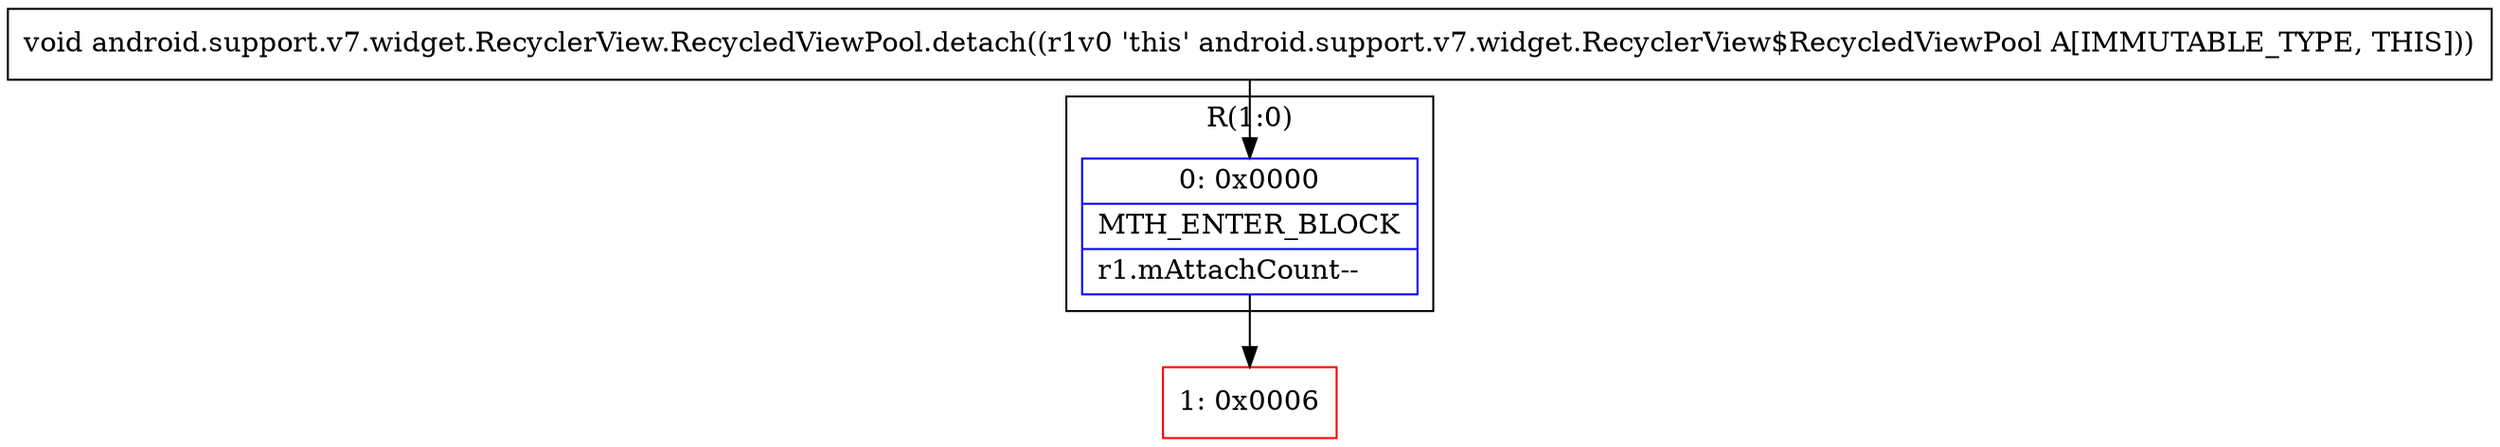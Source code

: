 digraph "CFG forandroid.support.v7.widget.RecyclerView.RecycledViewPool.detach()V" {
subgraph cluster_Region_448512808 {
label = "R(1:0)";
node [shape=record,color=blue];
Node_0 [shape=record,label="{0\:\ 0x0000|MTH_ENTER_BLOCK\l|r1.mAttachCount\-\-\l}"];
}
Node_1 [shape=record,color=red,label="{1\:\ 0x0006}"];
MethodNode[shape=record,label="{void android.support.v7.widget.RecyclerView.RecycledViewPool.detach((r1v0 'this' android.support.v7.widget.RecyclerView$RecycledViewPool A[IMMUTABLE_TYPE, THIS])) }"];
MethodNode -> Node_0;
Node_0 -> Node_1;
}

